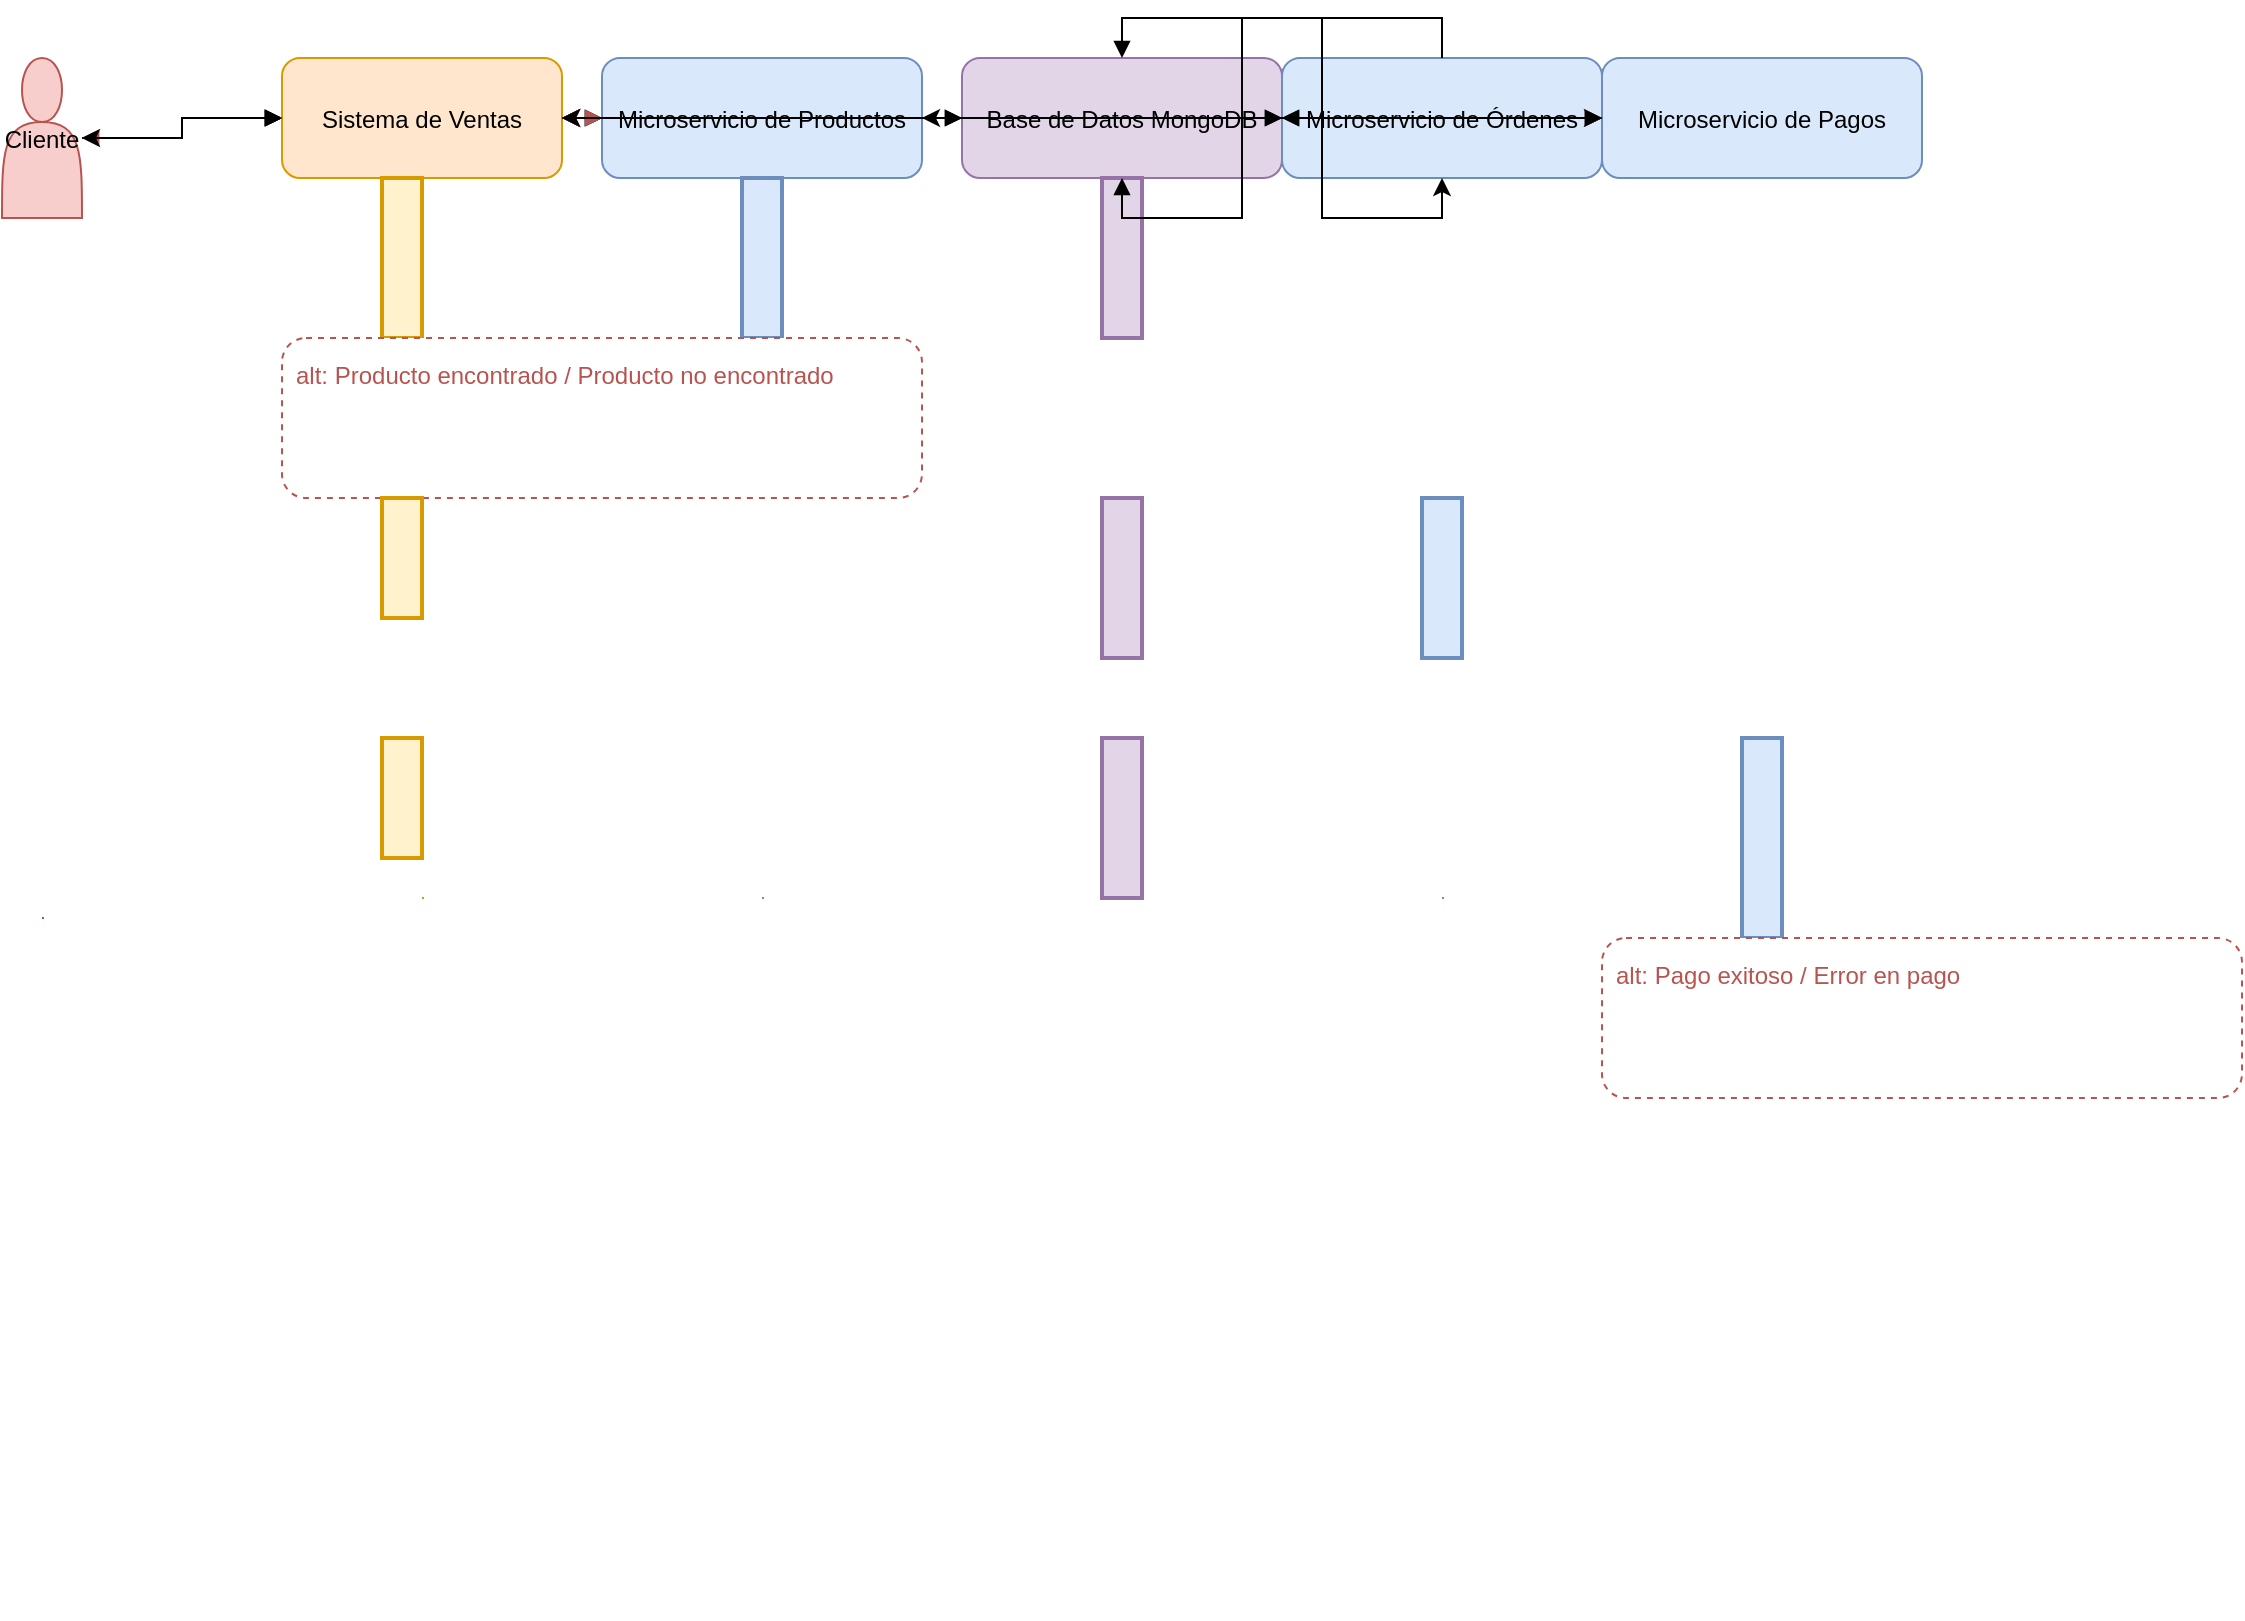 <mxfile version="20.1.5" type="device">
  <diagram id="diagram-sequence-pharma" name="Diagrama de Secuencia - Compra Farmacéutica">
    <mxGraphModel dx="1424" dy="900" grid="1" gridSize="10" guides="1" tooltips="1" connect="1" arrows="1" fold="1" page="1" pageScale="1" pageWidth="850" pageHeight="1100" math="0" shadow="0">
      <root>
        <mxCell id="0"/>
        <mxCell id="1" parent="0"/>

        <!-- Actores y Componentes -->
        <!-- Cliente -->
        <mxCell id="actor-cliente" value="Cliente" style="shape=actor;fillColor=#f8cecc;strokeColor=#b85450;fontSize=12;fontColor=#000000;" vertex="1" parent="1">
          <mxGeometry x="40" y="40" width="40" height="80" as="geometry"/>
        </mxCell>
        <!-- Lifeline Cliente -->
        <mxCell id="lifeline-cliente" style="shape=line;strokeColor=#b85450;dashed=1;" vertex="1" parent="1">
          <mxGeometry x="60" y="120" width="1" height="700" as="geometry"/>
        </mxCell>

        <!-- Sistema de Ventas -->
        <mxCell id="sistema-ventas" value="Sistema de Ventas" style="rounded=1;fillColor=#ffe6cc;strokeColor=#d79b00;fontSize=12;fontColor=#000000;" vertex="1" parent="1">
          <mxGeometry x="180" y="40" width="140" height="60" as="geometry"/>
        </mxCell>
        <!-- Lifeline Sistema de Ventas -->
        <mxCell id="lifeline-sistema-ventas" style="shape=line;strokeColor=#d79b00;dashed=1;" vertex="1" parent="1">
          <mxGeometry x="250" y="100" width="1" height="720" as="geometry"/>
        </mxCell>

        <!-- Microservicio de Productos -->
        <mxCell id="microservicio-productos" value="Microservicio de Productos" style="rounded=1;fillColor=#dae8fc;strokeColor=#6c8ebf;fontSize=12;fontColor=#000000;" vertex="1" parent="1">
          <mxGeometry x="340" y="40" width="160" height="60" as="geometry"/>
        </mxCell>
        <!-- Lifeline Microservicio de Productos -->
        <mxCell id="lifeline-microservicio-productos" style="shape=line;strokeColor=#6c8ebf;dashed=1;" vertex="1" parent="1">
          <mxGeometry x="420" y="100" width="1" height="720" as="geometry"/>
        </mxCell>

        <!-- Base de Datos MongoDB -->
        <mxCell id="bd-mongodb" value="Base de Datos MongoDB" style="rounded=1;fillColor=#e1d5e7;strokeColor=#9673a6;fontSize=12;fontColor=#000000;" vertex="1" parent="1">
          <mxGeometry x="520" y="40" width="160" height="60" as="geometry"/>
        </mxCell>
        <!-- Lifeline Base de Datos MongoDB -->
        <mxCell id="lifeline-bd-mongodb" style="shape=line;strokeColor=#9673a6;dashed=1;" vertex="1" parent="1">
          <mxGeometry x="600" y="100" width="1" height="720" as="geometry"/>
        </mxCell>

        <!-- Microservicio de Órdenes -->
        <mxCell id="microservicio-ordenes" value="Microservicio de Órdenes" style="rounded=1;fillColor=#dae8fc;strokeColor=#6c8ebf;fontSize=12;fontColor=#000000;" vertex="1" parent="1">
          <mxGeometry x="680" y="40" width="160" height="60" as="geometry"/>
        </mxCell>
        <!-- Lifeline Microservicio de Órdenes -->
        <mxCell id="lifeline-microservicio-ordenes" style="shape=line;strokeColor=#6c8ebf;dashed=1;" vertex="1" parent="1">
          <mxGeometry x="760" y="100" width="1" height="720" as="geometry"/>
        </mxCell>

        <!-- Microservicio de Pagos -->
        <mxCell id="microservicio-pagos" value="Microservicio de Pagos" style="rounded=1;fillColor=#dae8fc;strokeColor=#6c8ebf;fontSize=12;fontColor=#000000;" vertex="1" parent="1">
          <mxGeometry x="840" y="40" width="160" height="60" as="geometry"/>
        </mxCell>
        <!-- Lifeline Microservicio de Pagos -->
        <mxCell id="lifeline-microservicio-pagos" style="shape=line;strokeColor=#6c8ebf;dashed=1;" vertex="1" parent="1">
          <mxGeometry x="920" y="100" width="1" height="720" as="geometry"/>
        </mxCell>

        <!-- Activations y Mensajes -->

        <!-- 1. Cliente -> Sistema de Ventas: seleccionarProducto(idProducto) -->
        <mxCell id="msg1" style="edgeStyle=orthogonalEdgeStyle;rounded=0;orthogonalLoop=1;jettySize=auto;html=1;strokeColor=#000000;endArrow=block;endFill=1;fontSize=11;" edge="1" parent="1" source="actor-cliente" target="sistema-ventas">
          <mxGeometry relative="1" as="geometry"/>
        </mxCell>
        <!-- Activación Sistema de Ventas -->
        <mxCell id="activation-sistema-ventas-1" style="shape=rectangle;rounded=0;fillColor=#fff2cc;strokeColor=#d79b00;strokeWidth=2;" vertex="1" parent="1">
          <mxGeometry x="230" y="100" width="20" height="80" as="geometry"/>
        </mxCell>

        <!-- 2. Sistema de Ventas -> Microservicio de Productos: consultarProducto(idProducto) -->
        <mxCell id="msg2" style="edgeStyle=orthogonalEdgeStyle;rounded=0;orthogonalLoop=1;jettySize=auto;html=1;strokeColor=#000000;endArrow=block;endFill=1;fontSize=11;" edge="1" parent="1" source="sistema-ventas" target="microservicio-productos">
          <mxGeometry relative="1" as="geometry"/>
        </mxCell>
        <!-- Activación Microservicio de Productos -->
        <mxCell id="activation-microservicio-productos-1" style="shape=rectangle;rounded=0;fillColor=#dae8fc;strokeColor=#6c8ebf;strokeWidth=2;" vertex="1" parent="1">
          <mxGeometry x="410" y="100" width="20" height="80" as="geometry"/>
        </mxCell>

        <!-- 3. Microservicio de Productos -> Base de Datos MongoDB: buscarProducto(id) -->
        <mxCell id="msg3" style="edgeStyle=orthogonalEdgeStyle;rounded=0;orthogonalLoop=1;jettySize=auto;html=1;strokeColor=#000000;endArrow=block;endFill=1;fontSize=11;" edge="1" parent="1" source="microservicio-productos" target="bd-mongodb">
          <mxGeometry relative="1" as="geometry"/>
        </mxCell>
        <!-- Activación Base de Datos MongoDB -->
        <mxCell id="activation-bd-mongodb-1" style="shape=rectangle;rounded=0;fillColor=#e1d5e7;strokeColor=#9673a6;strokeWidth=2;" vertex="1" parent="1">
          <mxGeometry x="590" y="100" width="20" height="80" as="geometry"/>
        </mxCell>

        <!-- 4. Base de Datos MongoDB -> Microservicio de Productos: return datosProducto -->
        <mxCell id="msg4" style="edgeStyle=orthogonalEdgeStyle;rounded=0;orthogonalLoop=1;jettySize=auto;html=1;strokeColor=#000000;startArrow=block;startFill=1;fontSize=11;" edge="1" parent="1" source="bd-mongodb" target="microservicio-productos">
          <mxGeometry relative="1" as="geometry"/>
        </mxCell>
        <!-- Fin Activación Base de Datos MongoDB -->
        <mxCell id="activation-bd-mongodb-1-end" style="shape=rectangle;rounded=0;fillColor=none;strokeColor=none;strokeWidth=0;" vertex="1" parent="1">
          <mxGeometry x="590" y="180" width="20" height="0" as="geometry"/>
        </mxCell>

        <!-- 5. Microservicio de Productos -> Sistema de Ventas: return infoProducto -->
        <mxCell id="msg5" style="edgeStyle=orthogonalEdgeStyle;rounded=0;orthogonalLoop=1;jettySize=auto;html=1;strokeColor=#000000;startArrow=block;startFill=1;fontSize=11;" edge="1" parent="1" source="microservicio-productos" target="sistema-ventas">
          <mxGeometry relative="1" as="geometry"/>
        </mxCell>
        <!-- Fin Activación Microservicio de Productos -->
        <mxCell id="activation-microservicio-productos-1-end" style="shape=rectangle;rounded=0;fillColor=none;strokeColor=none;strokeWidth=0;" vertex="1" parent="1">
          <mxGeometry x="410" y="180" width="20" height="0" as="geometry"/>
        </mxCell>

        <!-- Alt: Error Producto No Encontrado -->
        <mxCell id="alt-error-producto" style="rounded=1;dashed=1;strokeColor=#b85450;fontColor=#b85450;fontSize=12;align=left;verticalAlign=top;labelBackgroundColor=#fff2cc;" vertex="1" parent="1">
          <mxGeometry x="180" y="180" width="320" height="80" as="geometry"/>
        </mxCell>
        <mxCell id="alt-error-producto-label" value="alt: Producto encontrado / Producto no encontrado" style="text;html=1;strokeColor=none;fillColor=none;align=left;verticalAlign=top;fontSize=12;fontColor=#b85450;" vertex="1" parent="alt-error-producto">
          <mxGeometry x="5" y="5" width="310" height="20" as="geometry"/>
        </mxCell>

        <!-- 5a.1. Producto no encontrado: Microservicio de Productos -> Sistema de Ventas: mensajeErrorProductoNoEncontrado -->
        <mxCell id="msg5a1" style="edgeStyle=orthogonalEdgeStyle;rounded=0;orthogonalLoop=1;jettySize=auto;html=1;strokeColor=#b85450;startArrow=block;startFill=1;fontSize=11;" edge="1" parent="alt-error-producto" source="microservicio-productos" target="sistema-ventas">
          <mxGeometry relative="1" as="geometry"/>
        </mxCell>

        <!-- 5a.2. Sistema de Ventas -> Cliente: mensajeErrorProductoNoEncontrado -->
        <mxCell id="msg5a2" style="edgeStyle=orthogonalEdgeStyle;rounded=0;orthogonalLoop=1;jettySize=auto;html=1;strokeColor=#b85450;endArrow=block;endFill=1;fontSize=11;" edge="1" parent="alt-error-producto" source="sistema-ventas" target="actor-cliente">
          <mxGeometry relative="1" as="geometry"/>
        </mxCell>

        <!-- 6. Cliente -> Sistema de Ventas: agregarProductoCarrito(infoProducto) -->
        <mxCell id="msg6" style="edgeStyle=orthogonalEdgeStyle;rounded=0;orthogonalLoop=1;jettySize=auto;html=1;strokeColor=#000000;endArrow=block;endFill=1;fontSize=11;" edge="1" parent="1" source="actor-cliente" target="sistema-ventas">
          <mxGeometry relative="1" as="geometry"/>
        </mxCell>
        <!-- Activación Sistema de Ventas -->
        <mxCell id="activation-sistema-ventas-2" style="shape=rectangle;rounded=0;fillColor=#fff2cc;strokeColor=#d79b00;strokeWidth=2;" vertex="1" parent="1">
          <mxGeometry x="230" y="260" width="20" height="60" as="geometry"/>
        </mxCell>

        <!-- 7. Sistema de Ventas -> Microservicio de Órdenes: crearOrden(infoProducto) -->
        <mxCell id="msg7" style="edgeStyle=orthogonalEdgeStyle;rounded=0;orthogonalLoop=1;jettySize=auto;html=1;strokeColor=#000000;endArrow=block;endFill=1;fontSize=11;" edge="1" parent="1" source="sistema-ventas" target="microservicio-ordenes">
          <mxGeometry relative="1" as="geometry"/>
        </mxCell>
        <!-- Activación Microservicio de Órdenes -->
        <mxCell id="activation-microservicio-ordenes-1" style="shape=rectangle;rounded=0;fillColor=#dae8fc;strokeColor=#6c8ebf;strokeWidth=2;" vertex="1" parent="1">
          <mxGeometry x="750" y="260" width="20" height="80" as="geometry"/>
        </mxCell>

        <!-- 8. Microservicio de Órdenes -> Base de Datos MongoDB: guardarOrden(nuevaOrden) -->
        <mxCell id="msg8" style="edgeStyle=orthogonalEdgeStyle;rounded=0;orthogonalLoop=1;jettySize=auto;html=1;strokeColor=#000000;endArrow=block;endFill=1;fontSize=11;" edge="1" parent="1" source="microservicio-ordenes" target="bd-mongodb">
          <mxGeometry relative="1" as="geometry"/>
        </mxCell>
        <!-- Activación Base de Datos MongoDB -->
        <mxCell id="activation-bd-mongodb-2" style="shape=rectangle;rounded=0;fillColor=#e1d5e7;strokeColor=#9673a6;strokeWidth=2;" vertex="1" parent="1">
          <mxGeometry x="590" y="260" width="20" height="80" as="geometry"/>
        </mxCell>

        <!-- 9. Base de Datos MongoDB -> Microservicio de Órdenes: confirmaciónOrden -->
        <mxCell id="msg9" style="edgeStyle=orthogonalEdgeStyle;rounded=0;orthogonalLoop=1;jettySize=auto;html=1;strokeColor=#000000;startArrow=block;startFill=1;fontSize=11;" edge="1" parent="1" source="bd-mongodb" target="microservicio-ordenes">
          <mxGeometry relative="1" as="geometry"/>
        </mxCell>
        <!-- Fin Activación Base de Datos MongoDB -->
        <mxCell id="activation-bd-mongodb-2-end" style="shape=rectangle;rounded=0;fillColor=none;strokeColor=none;strokeWidth=0;" vertex="1" parent="1">
          <mxGeometry x="590" y="340" width="20" height="0" as="geometry"/>
        </mxCell>

        <!-- 10. Microservicio de Órdenes -> Sistema de Ventas: return ordenCreada -->
        <mxCell id="msg10" style="edgeStyle=orthogonalEdgeStyle;rounded=0;orthogonalLoop=1;jettySize=auto;html=1;strokeColor=#000000;startArrow=block;startFill=1;fontSize=11;" edge="1" parent="1" source="microservicio-ordenes" target="sistema-ventas">
          <mxGeometry relative="1" as="geometry"/>
        </mxCell>
        <!-- Fin Activación Microservicio de Órdenes -->
        <mxCell id="activation-microservicio-ordenes-1-end" style="shape=rectangle;rounded=0;fillColor=none;strokeColor=none;strokeWidth=0;" vertex="1" parent="1">
          <mxGeometry x="750" y="340" width="20" height="0" as="geometry"/>
        </mxCell>

        <!-- 11. Cliente -> Sistema de Ventas: realizarPago(datosPago) -->
        <mxCell id="msg11" style="edgeStyle=orthogonalEdgeStyle;rounded=0;orthogonalLoop=1;jettySize=auto;html=1;strokeColor=#000000;endArrow=block;endFill=1;fontSize=11;" edge="1" parent="1" source="actor-cliente" target="sistema-ventas">
          <mxGeometry relative="1" as="geometry"/>
        </mxCell>
        <!-- Activación Sistema de Ventas -->
        <mxCell id="activation-sistema-ventas-3" style="shape=rectangle;rounded=0;fillColor=#fff2cc;strokeColor=#d79b00;strokeWidth=2;" vertex="1" parent="1">
          <mxGeometry x="230" y="380" width="20" height="60" as="geometry"/>
        </mxCell>

        <!-- 12. Sistema de Ventas -> Microservicio de Pagos: procesarPago(datosPago) -->
        <mxCell id="msg12" style="edgeStyle=orthogonalEdgeStyle;rounded=0;orthogonalLoop=1;jettySize=auto;html=1;strokeColor=#000000;endArrow=block;endFill=1;fontSize=11;" edge="1" parent="1" source="sistema-ventas" target="microservicio-pagos">
          <mxGeometry relative="1" as="geometry"/>
        </mxCell>
        <!-- Activación Microservicio de Pagos -->
        <mxCell id="activation-microservicio-pagos-1" style="shape=rectangle;rounded=0;fillColor=#dae8fc;strokeColor=#6c8ebf;strokeWidth=2;" vertex="1" parent="1">
          <mxGeometry x="910" y="380" width="20" height="100" as="geometry"/>
        </mxCell>

        <!-- 13. Microservicio de Pagos -> Base de Datos MongoDB: registrarPago(pago) -->
        <mxCell id="msg13" style="edgeStyle=orthogonalEdgeStyle;rounded=0;orthogonalLoop=1;jettySize=auto;html=1;strokeColor=#000000;endArrow=block;endFill=1;fontSize=11;" edge="1" parent="1" source="microservicio-pagos" target="bd-mongodb">
          <mxGeometry relative="1" as="geometry"/>
        </mxCell>
        <!-- Activación Base de Datos MongoDB -->
        <mxCell id="activation-bd-mongodb-3" style="shape=rectangle;rounded=0;fillColor=#e1d5e7;strokeColor=#9673a6;strokeWidth=2;" vertex="1" parent="1">
          <mxGeometry x="590" y="380" width="20" height="80" as="geometry"/>
        </mxCell>

        <!-- 14. Base de Datos MongoDB -> Microservicio de Pagos: confirmaciónPago -->
        <mxCell id="msg14" style="edgeStyle=orthogonalEdgeStyle;rounded=0;orthogonalLoop=1;jettySize=auto;html=1;strokeColor=#000000;startArrow=block;startFill=1;fontSize=11;" edge="1" parent="1" source="bd-mongodb" target="microservicio-pagos">
          <mxGeometry relative="1" as="geometry"/>
        </mxCell>
        <!-- Fin Activación Base de Datos MongoDB -->
        <mxCell id="activation-bd-mongodb-3-end" style="shape=rectangle;rounded=0;fillColor=none;strokeColor=none;strokeWidth=0;" vertex="1" parent="1">
          <mxGeometry x="590" y="460" width="20" height="0" as="geometry"/>
        </mxCell>

        <!-- Alt: Error en Procesamiento de Pago -->
        <mxCell id="alt-error-pago" style="rounded=1;dashed=1;strokeColor=#b85450;fontColor=#b85450;fontSize=12;align=left;verticalAlign=top;labelBackgroundColor=#fff2cc;" vertex="1" parent="1">
          <mxGeometry x="840" y="480" width="320" height="80" as="geometry"/>
        </mxCell>
        <mxCell id="alt-error-pago-label" value="alt: Pago exitoso / Error en pago" style="text;html=1;strokeColor=none;fillColor=none;align=left;verticalAlign=top;fontSize=12;fontColor=#b85450;" vertex="1" parent="alt-error-pago">
          <mxGeometry x="5" y="5" width="310" height="20" as="geometry"/>
        </mxCell>

        <!-- 15a.1. Error en pago: Microservicio de Pagos -> Sistema de Ventas: mensajeErrorPago -->
        <mxCell id="msg15a1" style="edgeStyle=orthogonalEdgeStyle;rounded=0;orthogonalLoop=1;jettySize=auto;html=1;strokeColor=#b85450;startArrow=block;startFill=1;fontSize=11;" edge="1" parent="alt-error-pago" source="microservicio-pagos" target="sistema-ventas">
          <mxGeometry relative="1" as="geometry"/>
        </mxCell>

        <!-- 15a.2. Sistema de Ventas -> Cliente: mensajeErrorPago -->
        <mxCell id="msg15a2" style="edgeStyle=orthogonalEdgeStyle;rounded=0;orthogonalLoop=1;jettySize=auto;html=1;strokeColor=#b85450;endArrow=block;endFill=1;fontSize=11;" edge="1" parent="alt-error-pago" source="sistema-ventas" target="actor-cliente">
          <mxGeometry relative="1" as="geometry"/>
        </mxCell>

        <!-- 15b. Pago exitoso: Microservicio de Pagos -> Sistema de Ventas: return resultadoPago -->
        <mxCell id="msg15b" style="edgeStyle=orthogonalEdgeStyle;rounded=0;orthogonalLoop=1;jettySize=auto;html=1;strokeColor=#000000;startArrow=block;startFill=1;fontSize=11;" edge="1" parent="alt-error-pago" source="microservicio-pagos" target="sistema-ventas">
          <mxGeometry relative="1" as="geometry"/>
        </mxCell>
        <!-- Fin Activación Microservicio de Pagos -->
        <mxCell id="activation-microservicio-pagos-1-end" style="shape=rectangle;rounded=0;fillColor=none;strokeColor=none;strokeWidth=0;" vertex="1" parent="1">
          <mxGeometry x="910" y="480" width="20" height="0" as="geometry"/>
        </mxCell>

        <!-- 16. Sistema de Ventas -> Cliente: return confirmaciónCompra -->
        <mxCell id="msg16" style="edgeStyle=orthogonalEdgeStyle;rounded=0;orthogonalLoop=1;jettySize=auto;html=1;strokeColor=#000000;startArrow=block;startFill=1;fontSize=11;" edge="1" parent="1" source="sistema-ventas" target="actor-cliente">
          <mxGeometry relative="1" as="geometry"/>
        </mxCell>
        <!-- Fin Activación Sistema de Ventas -->
        <mxCell id="activation-sistema-ventas-3-end" style="shape=rectangle;rounded=0;fillColor=none;strokeColor=none;strokeWidth=0;" vertex="1" parent="1">
          <mxGeometry x="230" y="440" width="20" height="0" as="geometry"/>
        </mxCell>

      </root>
    </mxGraphModel>
  </diagram>
</mxfile>